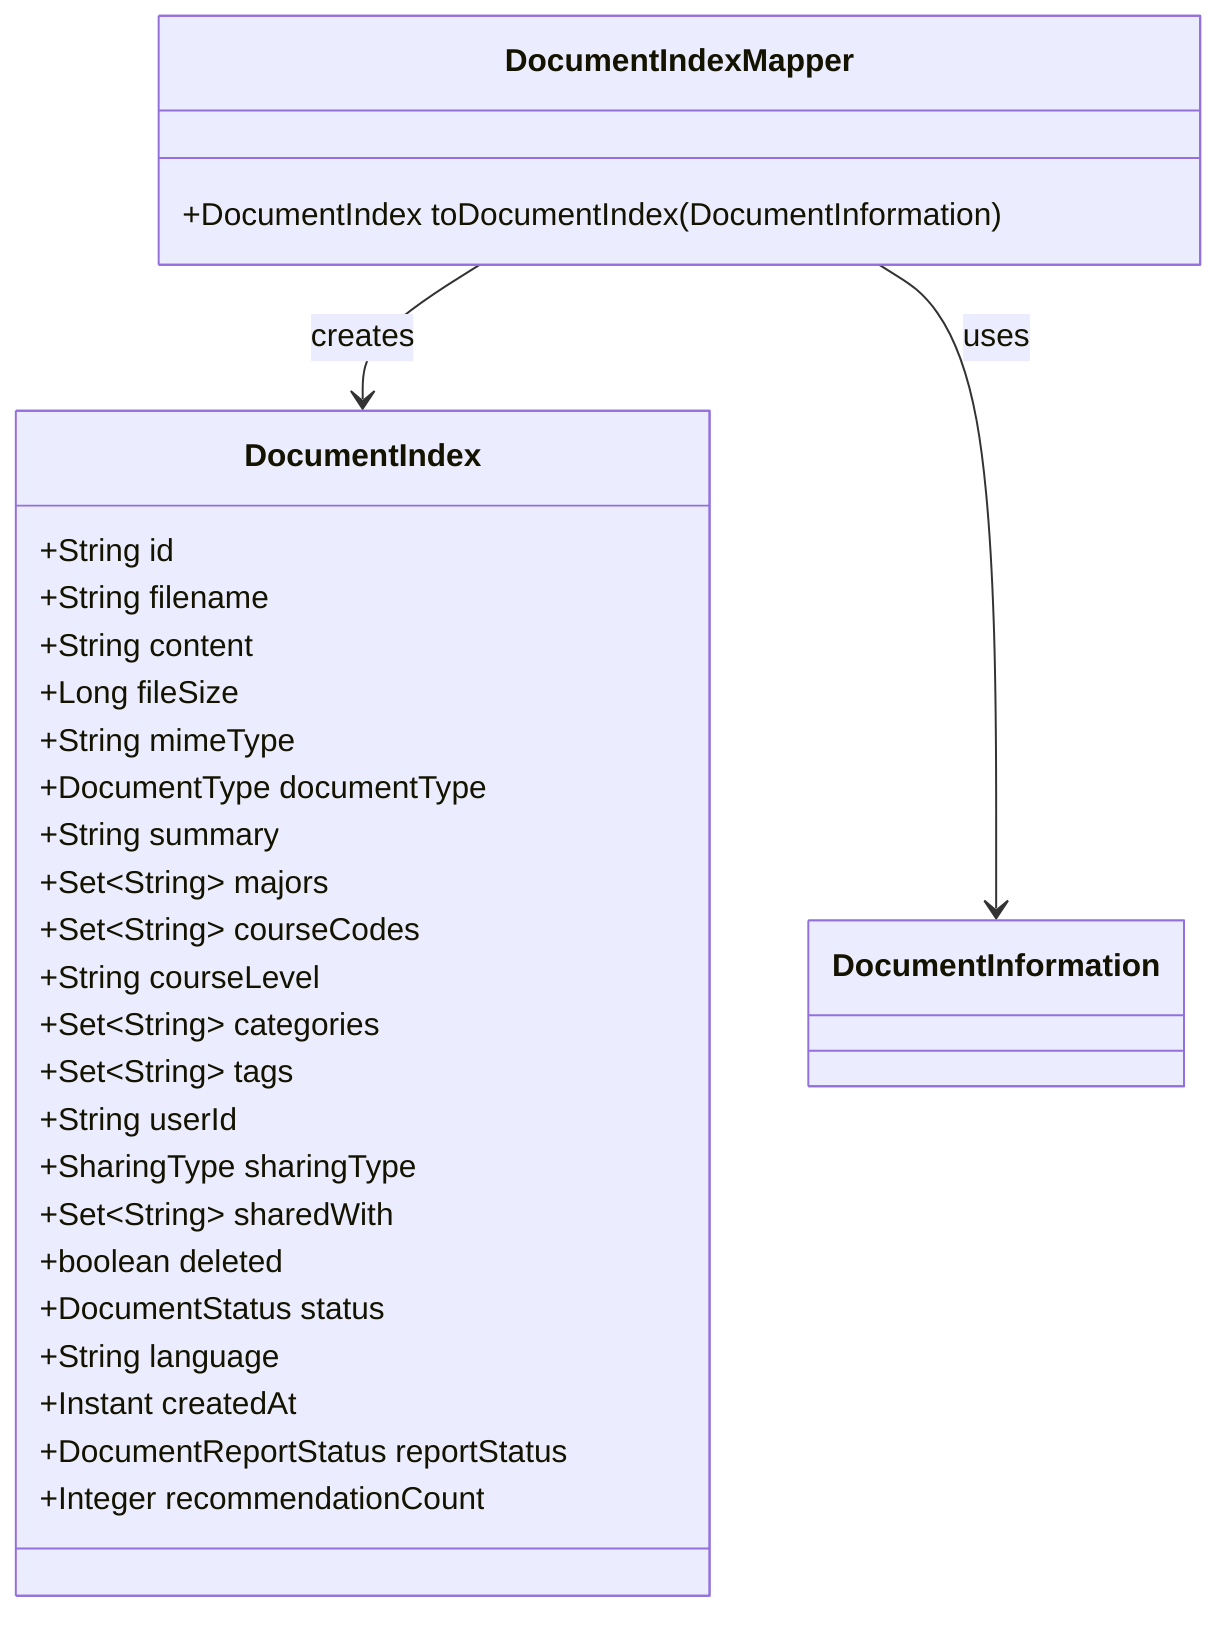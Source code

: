 classDiagram
    class DocumentIndex {
        +String id
        +String filename
        +String content
        +Long fileSize
        +String mimeType
        +DocumentType documentType
        +String summary
        +Set~String~ majors
        +Set~String~ courseCodes
        +String courseLevel
        +Set~String~ categories
        +Set~String~ tags
        +String userId
        +SharingType sharingType
        +Set~String~ sharedWith
        +boolean deleted
        +DocumentStatus status
        +String language
        +Instant createdAt
        +DocumentReportStatus reportStatus
        +Integer recommendationCount
    }

    class DocumentIndexMapper {
        +DocumentIndex toDocumentIndex(DocumentInformation)
    }

    DocumentIndexMapper --> DocumentIndex : creates
    DocumentIndexMapper --> DocumentInformation : uses